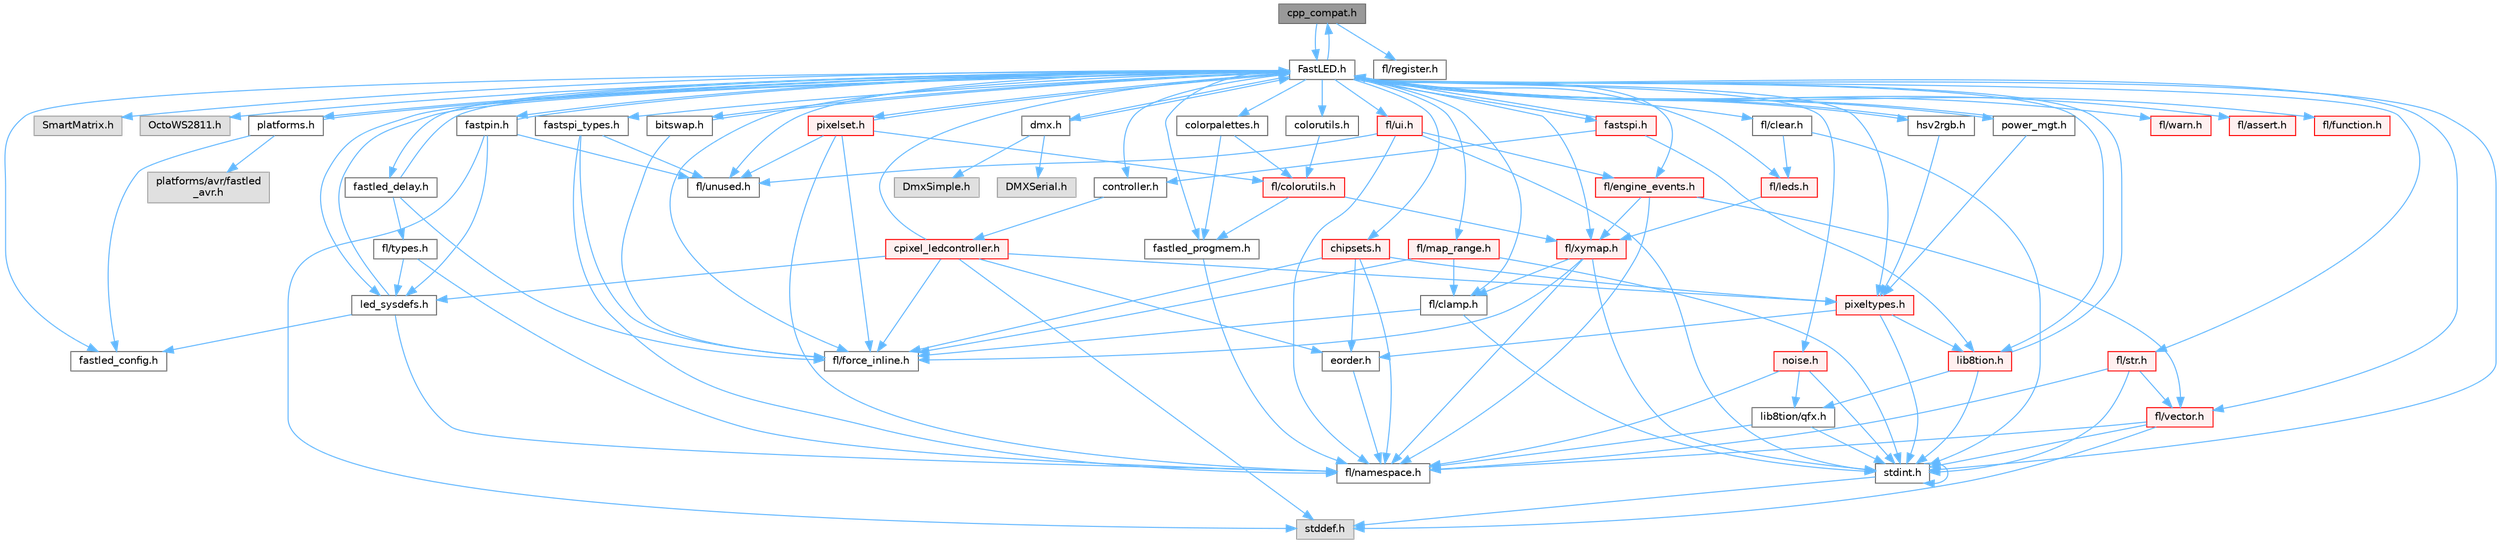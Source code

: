 digraph "cpp_compat.h"
{
 // INTERACTIVE_SVG=YES
 // LATEX_PDF_SIZE
  bgcolor="transparent";
  edge [fontname=Helvetica,fontsize=10,labelfontname=Helvetica,labelfontsize=10];
  node [fontname=Helvetica,fontsize=10,shape=box,height=0.2,width=0.4];
  Node1 [id="Node000001",label="cpp_compat.h",height=0.2,width=0.4,color="gray40", fillcolor="grey60", style="filled", fontcolor="black",tooltip="Compatibility functions based on C++ version."];
  Node1 -> Node2 [id="edge1_Node000001_Node000002",color="steelblue1",style="solid",tooltip=" "];
  Node2 [id="Node000002",label="FastLED.h",height=0.2,width=0.4,color="grey40", fillcolor="white", style="filled",URL="$db/d97/_fast_l_e_d_8h.html",tooltip="central include file for FastLED, defines the CFastLED class/object"];
  Node2 -> Node3 [id="edge2_Node000002_Node000003",color="steelblue1",style="solid",tooltip=" "];
  Node3 [id="Node000003",label="stdint.h",height=0.2,width=0.4,color="grey40", fillcolor="white", style="filled",URL="$df/dd8/stdint_8h.html",tooltip=" "];
  Node3 -> Node4 [id="edge3_Node000003_Node000004",color="steelblue1",style="solid",tooltip=" "];
  Node4 [id="Node000004",label="stddef.h",height=0.2,width=0.4,color="grey60", fillcolor="#E0E0E0", style="filled",tooltip=" "];
  Node3 -> Node3 [id="edge4_Node000003_Node000003",color="steelblue1",style="solid",tooltip=" "];
  Node2 -> Node5 [id="edge5_Node000002_Node000005",color="steelblue1",style="solid",tooltip=" "];
  Node5 [id="Node000005",label="SmartMatrix.h",height=0.2,width=0.4,color="grey60", fillcolor="#E0E0E0", style="filled",tooltip=" "];
  Node2 -> Node6 [id="edge6_Node000002_Node000006",color="steelblue1",style="solid",tooltip=" "];
  Node6 [id="Node000006",label="OctoWS2811.h",height=0.2,width=0.4,color="grey60", fillcolor="#E0E0E0", style="filled",tooltip=" "];
  Node2 -> Node7 [id="edge7_Node000002_Node000007",color="steelblue1",style="solid",tooltip=" "];
  Node7 [id="Node000007",label="fl/force_inline.h",height=0.2,width=0.4,color="grey40", fillcolor="white", style="filled",URL="$d4/d64/force__inline_8h.html",tooltip=" "];
  Node2 -> Node1 [id="edge8_Node000002_Node000001",color="steelblue1",style="solid",tooltip=" "];
  Node2 -> Node8 [id="edge9_Node000002_Node000008",color="steelblue1",style="solid",tooltip=" "];
  Node8 [id="Node000008",label="fastled_config.h",height=0.2,width=0.4,color="grey40", fillcolor="white", style="filled",URL="$d5/d11/fastled__config_8h.html",tooltip="Contains definitions that can be used to configure FastLED at compile time."];
  Node2 -> Node9 [id="edge10_Node000002_Node000009",color="steelblue1",style="solid",tooltip=" "];
  Node9 [id="Node000009",label="led_sysdefs.h",height=0.2,width=0.4,color="grey40", fillcolor="white", style="filled",URL="$d9/d3e/led__sysdefs_8h.html",tooltip="Determines which platform system definitions to include."];
  Node9 -> Node2 [id="edge11_Node000009_Node000002",color="steelblue1",style="solid",tooltip=" "];
  Node9 -> Node8 [id="edge12_Node000009_Node000008",color="steelblue1",style="solid",tooltip=" "];
  Node9 -> Node10 [id="edge13_Node000009_Node000010",color="steelblue1",style="solid",tooltip=" "];
  Node10 [id="Node000010",label="fl/namespace.h",height=0.2,width=0.4,color="grey40", fillcolor="white", style="filled",URL="$df/d2a/namespace_8h.html",tooltip="Implements the FastLED namespace macros."];
  Node2 -> Node11 [id="edge14_Node000002_Node000011",color="steelblue1",style="solid",tooltip=" "];
  Node11 [id="Node000011",label="fastled_delay.h",height=0.2,width=0.4,color="grey40", fillcolor="white", style="filled",URL="$d0/da8/fastled__delay_8h.html",tooltip="Utility functions and classes for managing delay cycles."];
  Node11 -> Node2 [id="edge15_Node000011_Node000002",color="steelblue1",style="solid",tooltip=" "];
  Node11 -> Node12 [id="edge16_Node000011_Node000012",color="steelblue1",style="solid",tooltip=" "];
  Node12 [id="Node000012",label="fl/types.h",height=0.2,width=0.4,color="grey40", fillcolor="white", style="filled",URL="$d7/da1/fl_2types_8h.html",tooltip=" "];
  Node12 -> Node10 [id="edge17_Node000012_Node000010",color="steelblue1",style="solid",tooltip=" "];
  Node12 -> Node9 [id="edge18_Node000012_Node000009",color="steelblue1",style="solid",tooltip=" "];
  Node11 -> Node7 [id="edge19_Node000011_Node000007",color="steelblue1",style="solid",tooltip=" "];
  Node2 -> Node13 [id="edge20_Node000002_Node000013",color="steelblue1",style="solid",tooltip=" "];
  Node13 [id="Node000013",label="bitswap.h",height=0.2,width=0.4,color="grey40", fillcolor="white", style="filled",URL="$de/ded/bitswap_8h.html",tooltip="Functions for doing a rotation of bits/bytes used by parallel output."];
  Node13 -> Node2 [id="edge21_Node000013_Node000002",color="steelblue1",style="solid",tooltip=" "];
  Node13 -> Node7 [id="edge22_Node000013_Node000007",color="steelblue1",style="solid",tooltip=" "];
  Node2 -> Node14 [id="edge23_Node000002_Node000014",color="steelblue1",style="solid",tooltip=" "];
  Node14 [id="Node000014",label="controller.h",height=0.2,width=0.4,color="grey40", fillcolor="white", style="filled",URL="$d2/dd9/controller_8h.html",tooltip="deprecated: base definitions used by led controllers for writing out led data"];
  Node14 -> Node15 [id="edge24_Node000014_Node000015",color="steelblue1",style="solid",tooltip=" "];
  Node15 [id="Node000015",label="cpixel_ledcontroller.h",height=0.2,width=0.4,color="red", fillcolor="#FFF0F0", style="filled",URL="$d9/d57/cpixel__ledcontroller_8h.html",tooltip="defines the templated version of the CLEDController class"];
  Node15 -> Node4 [id="edge25_Node000015_Node000004",color="steelblue1",style="solid",tooltip=" "];
  Node15 -> Node2 [id="edge26_Node000015_Node000002",color="steelblue1",style="solid",tooltip=" "];
  Node15 -> Node9 [id="edge27_Node000015_Node000009",color="steelblue1",style="solid",tooltip=" "];
  Node15 -> Node16 [id="edge28_Node000015_Node000016",color="steelblue1",style="solid",tooltip=" "];
  Node16 [id="Node000016",label="pixeltypes.h",height=0.2,width=0.4,color="red", fillcolor="#FFF0F0", style="filled",URL="$d2/dba/pixeltypes_8h.html",tooltip="Includes defintions for RGB and HSV pixels."];
  Node16 -> Node3 [id="edge29_Node000016_Node000003",color="steelblue1",style="solid",tooltip=" "];
  Node16 -> Node17 [id="edge30_Node000016_Node000017",color="steelblue1",style="solid",tooltip=" "];
  Node17 [id="Node000017",label="lib8tion.h",height=0.2,width=0.4,color="red", fillcolor="#FFF0F0", style="filled",URL="$df/da5/lib8tion_8h.html",tooltip="Fast, efficient 8-bit math functions specifically designed for high-performance LED programming."];
  Node17 -> Node2 [id="edge31_Node000017_Node000002",color="steelblue1",style="solid",tooltip=" "];
  Node17 -> Node3 [id="edge32_Node000017_Node000003",color="steelblue1",style="solid",tooltip=" "];
  Node17 -> Node20 [id="edge33_Node000017_Node000020",color="steelblue1",style="solid",tooltip=" "];
  Node20 [id="Node000020",label="lib8tion/qfx.h",height=0.2,width=0.4,color="grey40", fillcolor="white", style="filled",URL="$d2/d19/qfx_8h.html",tooltip=" "];
  Node20 -> Node3 [id="edge34_Node000020_Node000003",color="steelblue1",style="solid",tooltip=" "];
  Node20 -> Node10 [id="edge35_Node000020_Node000010",color="steelblue1",style="solid",tooltip=" "];
  Node16 -> Node45 [id="edge36_Node000016_Node000045",color="steelblue1",style="solid",tooltip=" "];
  Node45 [id="Node000045",label="eorder.h",height=0.2,width=0.4,color="grey40", fillcolor="white", style="filled",URL="$db/d07/eorder_8h.html",tooltip="Defines color channel ordering enumerations."];
  Node45 -> Node10 [id="edge37_Node000045_Node000010",color="steelblue1",style="solid",tooltip=" "];
  Node15 -> Node45 [id="edge38_Node000015_Node000045",color="steelblue1",style="solid",tooltip=" "];
  Node15 -> Node7 [id="edge39_Node000015_Node000007",color="steelblue1",style="solid",tooltip=" "];
  Node2 -> Node66 [id="edge40_Node000002_Node000066",color="steelblue1",style="solid",tooltip=" "];
  Node66 [id="Node000066",label="fastpin.h",height=0.2,width=0.4,color="grey40", fillcolor="white", style="filled",URL="$db/d65/fastpin_8h.html",tooltip="Class base definitions for defining fast pin access."];
  Node66 -> Node2 [id="edge41_Node000066_Node000002",color="steelblue1",style="solid",tooltip=" "];
  Node66 -> Node9 [id="edge42_Node000066_Node000009",color="steelblue1",style="solid",tooltip=" "];
  Node66 -> Node4 [id="edge43_Node000066_Node000004",color="steelblue1",style="solid",tooltip=" "];
  Node66 -> Node53 [id="edge44_Node000066_Node000053",color="steelblue1",style="solid",tooltip=" "];
  Node53 [id="Node000053",label="fl/unused.h",height=0.2,width=0.4,color="grey40", fillcolor="white", style="filled",URL="$d8/d4b/unused_8h.html",tooltip=" "];
  Node2 -> Node67 [id="edge45_Node000002_Node000067",color="steelblue1",style="solid",tooltip=" "];
  Node67 [id="Node000067",label="fastspi_types.h",height=0.2,width=0.4,color="grey40", fillcolor="white", style="filled",URL="$d2/ddb/fastspi__types_8h.html",tooltip="Data types and constants used by SPI interfaces."];
  Node67 -> Node7 [id="edge46_Node000067_Node000007",color="steelblue1",style="solid",tooltip=" "];
  Node67 -> Node10 [id="edge47_Node000067_Node000010",color="steelblue1",style="solid",tooltip=" "];
  Node67 -> Node53 [id="edge48_Node000067_Node000053",color="steelblue1",style="solid",tooltip=" "];
  Node2 -> Node68 [id="edge49_Node000002_Node000068",color="steelblue1",style="solid",tooltip=" "];
  Node68 [id="Node000068",label="dmx.h",height=0.2,width=0.4,color="grey40", fillcolor="white", style="filled",URL="$d3/de1/dmx_8h.html",tooltip="Defines the DMX512-based LED controllers."];
  Node68 -> Node2 [id="edge50_Node000068_Node000002",color="steelblue1",style="solid",tooltip=" "];
  Node68 -> Node69 [id="edge51_Node000068_Node000069",color="steelblue1",style="solid",tooltip=" "];
  Node69 [id="Node000069",label="DmxSimple.h",height=0.2,width=0.4,color="grey60", fillcolor="#E0E0E0", style="filled",tooltip=" "];
  Node68 -> Node70 [id="edge52_Node000068_Node000070",color="steelblue1",style="solid",tooltip=" "];
  Node70 [id="Node000070",label="DMXSerial.h",height=0.2,width=0.4,color="grey60", fillcolor="#E0E0E0", style="filled",tooltip=" "];
  Node2 -> Node71 [id="edge53_Node000002_Node000071",color="steelblue1",style="solid",tooltip=" "];
  Node71 [id="Node000071",label="platforms.h",height=0.2,width=0.4,color="grey40", fillcolor="white", style="filled",URL="$da/dc9/platforms_8h.html",tooltip="Determines which platforms headers to include."];
  Node71 -> Node2 [id="edge54_Node000071_Node000002",color="steelblue1",style="solid",tooltip=" "];
  Node71 -> Node8 [id="edge55_Node000071_Node000008",color="steelblue1",style="solid",tooltip=" "];
  Node71 -> Node72 [id="edge56_Node000071_Node000072",color="steelblue1",style="solid",tooltip=" "];
  Node72 [id="Node000072",label="platforms/avr/fastled\l_avr.h",height=0.2,width=0.4,color="grey60", fillcolor="#E0E0E0", style="filled",tooltip=" "];
  Node2 -> Node73 [id="edge57_Node000002_Node000073",color="steelblue1",style="solid",tooltip=" "];
  Node73 [id="Node000073",label="fastled_progmem.h",height=0.2,width=0.4,color="grey40", fillcolor="white", style="filled",URL="$df/dab/fastled__progmem_8h.html",tooltip="Wrapper definitions to allow seamless use of PROGMEM in environments that have it."];
  Node73 -> Node10 [id="edge58_Node000073_Node000010",color="steelblue1",style="solid",tooltip=" "];
  Node2 -> Node17 [id="edge59_Node000002_Node000017",color="steelblue1",style="solid",tooltip=" "];
  Node2 -> Node16 [id="edge60_Node000002_Node000016",color="steelblue1",style="solid",tooltip=" "];
  Node2 -> Node74 [id="edge61_Node000002_Node000074",color="steelblue1",style="solid",tooltip=" "];
  Node74 [id="Node000074",label="hsv2rgb.h",height=0.2,width=0.4,color="grey40", fillcolor="white", style="filled",URL="$de/d9a/hsv2rgb_8h.html",tooltip="Functions to convert from the HSV colorspace to the RGB colorspace."];
  Node74 -> Node2 [id="edge62_Node000074_Node000002",color="steelblue1",style="solid",tooltip=" "];
  Node74 -> Node16 [id="edge63_Node000074_Node000016",color="steelblue1",style="solid",tooltip=" "];
  Node2 -> Node75 [id="edge64_Node000002_Node000075",color="steelblue1",style="solid",tooltip=" "];
  Node75 [id="Node000075",label="colorutils.h",height=0.2,width=0.4,color="grey40", fillcolor="white", style="filled",URL="$d1/dfb/colorutils_8h.html",tooltip=" "];
  Node75 -> Node76 [id="edge65_Node000075_Node000076",color="steelblue1",style="solid",tooltip=" "];
  Node76 [id="Node000076",label="fl/colorutils.h",height=0.2,width=0.4,color="red", fillcolor="#FFF0F0", style="filled",URL="$d7/df9/fl_2colorutils_8h.html",tooltip="Utility functions for color fill, palettes, blending, and more."];
  Node76 -> Node73 [id="edge66_Node000076_Node000073",color="steelblue1",style="solid",tooltip=" "];
  Node76 -> Node63 [id="edge67_Node000076_Node000063",color="steelblue1",style="solid",tooltip=" "];
  Node63 [id="Node000063",label="fl/xymap.h",height=0.2,width=0.4,color="red", fillcolor="#FFF0F0", style="filled",URL="$da/d61/xymap_8h.html",tooltip=" "];
  Node63 -> Node3 [id="edge68_Node000063_Node000003",color="steelblue1",style="solid",tooltip=" "];
  Node63 -> Node26 [id="edge69_Node000063_Node000026",color="steelblue1",style="solid",tooltip=" "];
  Node26 [id="Node000026",label="fl/clamp.h",height=0.2,width=0.4,color="grey40", fillcolor="white", style="filled",URL="$d6/dd3/clamp_8h.html",tooltip=" "];
  Node26 -> Node3 [id="edge70_Node000026_Node000003",color="steelblue1",style="solid",tooltip=" "];
  Node26 -> Node7 [id="edge71_Node000026_Node000007",color="steelblue1",style="solid",tooltip=" "];
  Node63 -> Node7 [id="edge72_Node000063_Node000007",color="steelblue1",style="solid",tooltip=" "];
  Node63 -> Node10 [id="edge73_Node000063_Node000010",color="steelblue1",style="solid",tooltip=" "];
  Node2 -> Node81 [id="edge74_Node000002_Node000081",color="steelblue1",style="solid",tooltip=" "];
  Node81 [id="Node000081",label="pixelset.h",height=0.2,width=0.4,color="red", fillcolor="#FFF0F0", style="filled",URL="$d4/d46/pixelset_8h.html",tooltip="Declares classes for managing logical groups of LEDs."];
  Node81 -> Node7 [id="edge75_Node000081_Node000007",color="steelblue1",style="solid",tooltip=" "];
  Node81 -> Node10 [id="edge76_Node000081_Node000010",color="steelblue1",style="solid",tooltip=" "];
  Node81 -> Node53 [id="edge77_Node000081_Node000053",color="steelblue1",style="solid",tooltip=" "];
  Node81 -> Node76 [id="edge78_Node000081_Node000076",color="steelblue1",style="solid",tooltip=" "];
  Node81 -> Node2 [id="edge79_Node000081_Node000002",color="steelblue1",style="solid",tooltip=" "];
  Node2 -> Node83 [id="edge80_Node000002_Node000083",color="steelblue1",style="solid",tooltip=" "];
  Node83 [id="Node000083",label="colorpalettes.h",height=0.2,width=0.4,color="grey40", fillcolor="white", style="filled",URL="$dc/dcc/colorpalettes_8h.html",tooltip="Declarations for the predefined color palettes supplied by FastLED."];
  Node83 -> Node76 [id="edge81_Node000083_Node000076",color="steelblue1",style="solid",tooltip=" "];
  Node83 -> Node73 [id="edge82_Node000083_Node000073",color="steelblue1",style="solid",tooltip=" "];
  Node2 -> Node84 [id="edge83_Node000002_Node000084",color="steelblue1",style="solid",tooltip=" "];
  Node84 [id="Node000084",label="noise.h",height=0.2,width=0.4,color="red", fillcolor="#FFF0F0", style="filled",URL="$d1/d31/noise_8h.html",tooltip="Functions to generate and fill arrays with noise."];
  Node84 -> Node3 [id="edge84_Node000084_Node000003",color="steelblue1",style="solid",tooltip=" "];
  Node84 -> Node10 [id="edge85_Node000084_Node000010",color="steelblue1",style="solid",tooltip=" "];
  Node84 -> Node20 [id="edge86_Node000084_Node000020",color="steelblue1",style="solid",tooltip=" "];
  Node2 -> Node85 [id="edge87_Node000002_Node000085",color="steelblue1",style="solid",tooltip=" "];
  Node85 [id="Node000085",label="power_mgt.h",height=0.2,width=0.4,color="grey40", fillcolor="white", style="filled",URL="$dc/d5b/power__mgt_8h.html",tooltip="Functions to limit the power used by FastLED."];
  Node85 -> Node2 [id="edge88_Node000085_Node000002",color="steelblue1",style="solid",tooltip=" "];
  Node85 -> Node16 [id="edge89_Node000085_Node000016",color="steelblue1",style="solid",tooltip=" "];
  Node2 -> Node86 [id="edge90_Node000002_Node000086",color="steelblue1",style="solid",tooltip=" "];
  Node86 [id="Node000086",label="fastspi.h",height=0.2,width=0.4,color="red", fillcolor="#FFF0F0", style="filled",URL="$d6/ddc/fastspi_8h.html",tooltip="Serial peripheral interface (SPI) definitions per platform."];
  Node86 -> Node2 [id="edge91_Node000086_Node000002",color="steelblue1",style="solid",tooltip=" "];
  Node86 -> Node14 [id="edge92_Node000086_Node000014",color="steelblue1",style="solid",tooltip=" "];
  Node86 -> Node17 [id="edge93_Node000086_Node000017",color="steelblue1",style="solid",tooltip=" "];
  Node2 -> Node88 [id="edge94_Node000002_Node000088",color="steelblue1",style="solid",tooltip=" "];
  Node88 [id="Node000088",label="chipsets.h",height=0.2,width=0.4,color="red", fillcolor="#FFF0F0", style="filled",URL="$db/d66/chipsets_8h.html",tooltip="Contains the bulk of the definitions for the various LED chipsets supported."];
  Node88 -> Node16 [id="edge95_Node000088_Node000016",color="steelblue1",style="solid",tooltip=" "];
  Node88 -> Node7 [id="edge96_Node000088_Node000007",color="steelblue1",style="solid",tooltip=" "];
  Node88 -> Node45 [id="edge97_Node000088_Node000045",color="steelblue1",style="solid",tooltip=" "];
  Node88 -> Node10 [id="edge98_Node000088_Node000010",color="steelblue1",style="solid",tooltip=" "];
  Node2 -> Node54 [id="edge99_Node000002_Node000054",color="steelblue1",style="solid",tooltip=" "];
  Node54 [id="Node000054",label="fl/engine_events.h",height=0.2,width=0.4,color="red", fillcolor="#FFF0F0", style="filled",URL="$db/dc0/engine__events_8h.html",tooltip=" "];
  Node54 -> Node10 [id="edge100_Node000054_Node000010",color="steelblue1",style="solid",tooltip=" "];
  Node54 -> Node33 [id="edge101_Node000054_Node000033",color="steelblue1",style="solid",tooltip=" "];
  Node33 [id="Node000033",label="fl/vector.h",height=0.2,width=0.4,color="red", fillcolor="#FFF0F0", style="filled",URL="$d6/d68/vector_8h.html",tooltip=" "];
  Node33 -> Node4 [id="edge102_Node000033_Node000004",color="steelblue1",style="solid",tooltip=" "];
  Node33 -> Node3 [id="edge103_Node000033_Node000003",color="steelblue1",style="solid",tooltip=" "];
  Node33 -> Node10 [id="edge104_Node000033_Node000010",color="steelblue1",style="solid",tooltip=" "];
  Node54 -> Node63 [id="edge105_Node000054_Node000063",color="steelblue1",style="solid",tooltip=" "];
  Node2 -> Node89 [id="edge106_Node000002_Node000089",color="steelblue1",style="solid",tooltip=" "];
  Node89 [id="Node000089",label="fl/leds.h",height=0.2,width=0.4,color="red", fillcolor="#FFF0F0", style="filled",URL="$da/d78/leds_8h.html",tooltip=" "];
  Node89 -> Node63 [id="edge107_Node000089_Node000063",color="steelblue1",style="solid",tooltip=" "];
  Node2 -> Node23 [id="edge108_Node000002_Node000023",color="steelblue1",style="solid",tooltip=" "];
  Node23 [id="Node000023",label="fl/str.h",height=0.2,width=0.4,color="red", fillcolor="#FFF0F0", style="filled",URL="$d1/d93/str_8h.html",tooltip=" "];
  Node23 -> Node3 [id="edge109_Node000023_Node000003",color="steelblue1",style="solid",tooltip=" "];
  Node23 -> Node10 [id="edge110_Node000023_Node000010",color="steelblue1",style="solid",tooltip=" "];
  Node23 -> Node33 [id="edge111_Node000023_Node000033",color="steelblue1",style="solid",tooltip=" "];
  Node2 -> Node63 [id="edge112_Node000002_Node000063",color="steelblue1",style="solid",tooltip=" "];
  Node2 -> Node26 [id="edge113_Node000002_Node000026",color="steelblue1",style="solid",tooltip=" "];
  Node2 -> Node27 [id="edge114_Node000002_Node000027",color="steelblue1",style="solid",tooltip=" "];
  Node27 [id="Node000027",label="fl/map_range.h",height=0.2,width=0.4,color="red", fillcolor="#FFF0F0", style="filled",URL="$d1/d47/map__range_8h.html",tooltip=" "];
  Node27 -> Node3 [id="edge115_Node000027_Node000003",color="steelblue1",style="solid",tooltip=" "];
  Node27 -> Node26 [id="edge116_Node000027_Node000026",color="steelblue1",style="solid",tooltip=" "];
  Node27 -> Node7 [id="edge117_Node000027_Node000007",color="steelblue1",style="solid",tooltip=" "];
  Node2 -> Node90 [id="edge118_Node000002_Node000090",color="steelblue1",style="solid",tooltip=" "];
  Node90 [id="Node000090",label="fl/warn.h",height=0.2,width=0.4,color="red", fillcolor="#FFF0F0", style="filled",URL="$de/d77/warn_8h.html",tooltip=" "];
  Node2 -> Node59 [id="edge119_Node000002_Node000059",color="steelblue1",style="solid",tooltip=" "];
  Node59 [id="Node000059",label="fl/assert.h",height=0.2,width=0.4,color="red", fillcolor="#FFF0F0", style="filled",URL="$dc/da7/assert_8h.html",tooltip=" "];
  Node2 -> Node53 [id="edge120_Node000002_Node000053",color="steelblue1",style="solid",tooltip=" "];
  Node2 -> Node33 [id="edge121_Node000002_Node000033",color="steelblue1",style="solid",tooltip=" "];
  Node2 -> Node93 [id="edge122_Node000002_Node000093",color="steelblue1",style="solid",tooltip=" "];
  Node93 [id="Node000093",label="fl/function.h",height=0.2,width=0.4,color="red", fillcolor="#FFF0F0", style="filled",URL="$dd/d67/function_8h.html",tooltip=" "];
  Node2 -> Node94 [id="edge123_Node000002_Node000094",color="steelblue1",style="solid",tooltip=" "];
  Node94 [id="Node000094",label="fl/clear.h",height=0.2,width=0.4,color="grey40", fillcolor="white", style="filled",URL="$df/db0/clear_8h.html",tooltip=" "];
  Node94 -> Node89 [id="edge124_Node000094_Node000089",color="steelblue1",style="solid",tooltip=" "];
  Node94 -> Node3 [id="edge125_Node000094_Node000003",color="steelblue1",style="solid",tooltip=" "];
  Node2 -> Node95 [id="edge126_Node000002_Node000095",color="steelblue1",style="solid",tooltip=" "];
  Node95 [id="Node000095",label="fl/ui.h",height=0.2,width=0.4,color="red", fillcolor="#FFF0F0", style="filled",URL="$d9/d3b/ui_8h.html",tooltip=" "];
  Node95 -> Node3 [id="edge127_Node000095_Node000003",color="steelblue1",style="solid",tooltip=" "];
  Node95 -> Node54 [id="edge128_Node000095_Node000054",color="steelblue1",style="solid",tooltip=" "];
  Node95 -> Node10 [id="edge129_Node000095_Node000010",color="steelblue1",style="solid",tooltip=" "];
  Node95 -> Node53 [id="edge130_Node000095_Node000053",color="steelblue1",style="solid",tooltip=" "];
  Node1 -> Node102 [id="edge131_Node000001_Node000102",color="steelblue1",style="solid",tooltip=" "];
  Node102 [id="Node000102",label="fl/register.h",height=0.2,width=0.4,color="grey40", fillcolor="white", style="filled",URL="$df/d80/register_8h.html",tooltip=" "];
}
